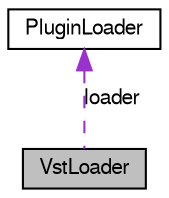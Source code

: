 digraph G
{
  edge [fontname="FreeSans",fontsize="10",labelfontname="FreeSans",labelfontsize="10"];
  node [fontname="FreeSans",fontsize="10",shape=record];
  Node1 [label="VstLoader",height=0.2,width=0.4,color="black", fillcolor="grey75", style="filled" fontcolor="black"];
  Node2 -> Node1 [dir=back,color="darkorchid3",fontsize="10",style="dashed",label="loader",fontname="FreeSans"];
  Node2 [label="PluginLoader",height=0.2,width=0.4,color="black", fillcolor="white", style="filled",URL="$struct_plugin_loader.html",tooltip="Struktura sluziaca na nacitavanie VST efektu. (podla VST SDK)."];
}
